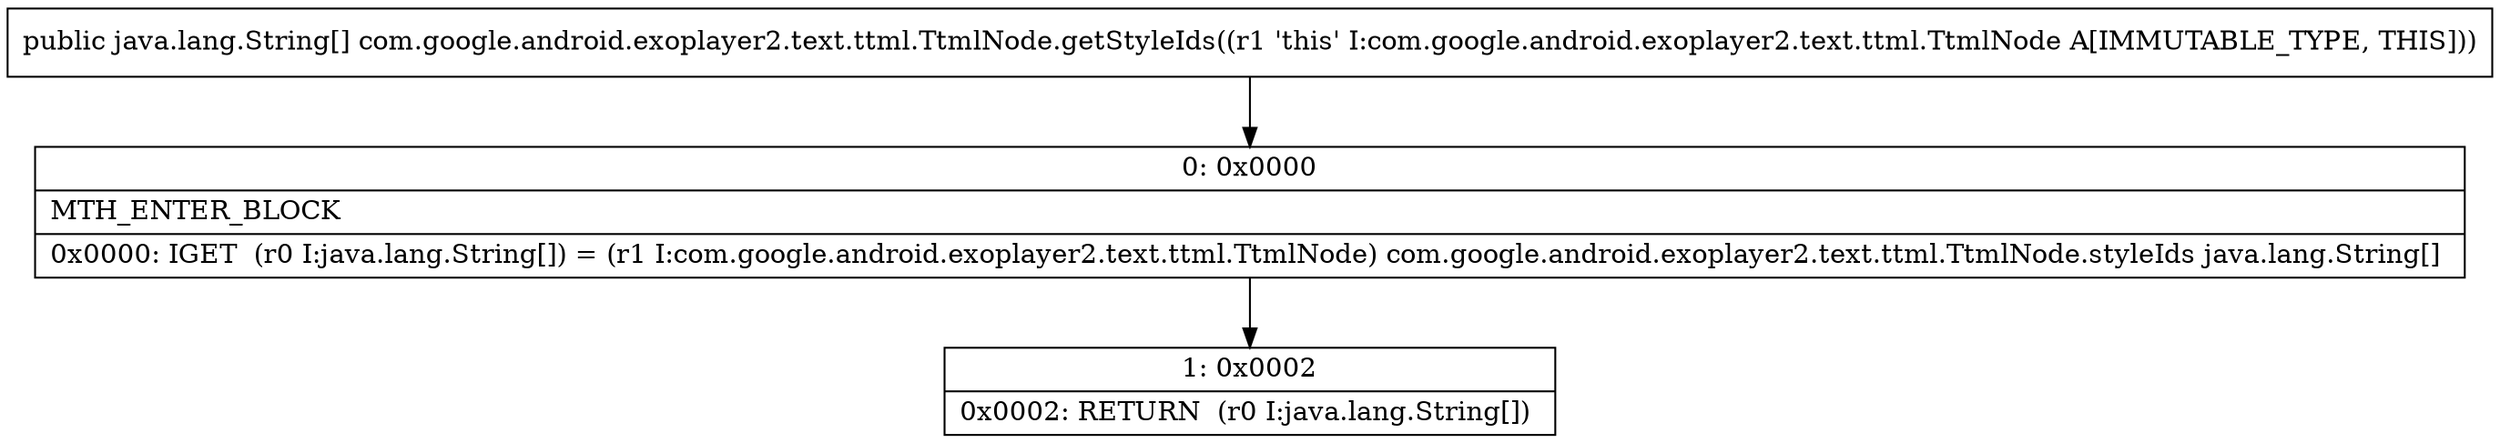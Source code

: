 digraph "CFG forcom.google.android.exoplayer2.text.ttml.TtmlNode.getStyleIds()[Ljava\/lang\/String;" {
Node_0 [shape=record,label="{0\:\ 0x0000|MTH_ENTER_BLOCK\l|0x0000: IGET  (r0 I:java.lang.String[]) = (r1 I:com.google.android.exoplayer2.text.ttml.TtmlNode) com.google.android.exoplayer2.text.ttml.TtmlNode.styleIds java.lang.String[] \l}"];
Node_1 [shape=record,label="{1\:\ 0x0002|0x0002: RETURN  (r0 I:java.lang.String[]) \l}"];
MethodNode[shape=record,label="{public java.lang.String[] com.google.android.exoplayer2.text.ttml.TtmlNode.getStyleIds((r1 'this' I:com.google.android.exoplayer2.text.ttml.TtmlNode A[IMMUTABLE_TYPE, THIS])) }"];
MethodNode -> Node_0;
Node_0 -> Node_1;
}

